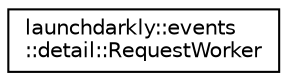 digraph "Graphical Class Hierarchy"
{
 // LATEX_PDF_SIZE
  edge [fontname="Helvetica",fontsize="10",labelfontname="Helvetica",labelfontsize="10"];
  node [fontname="Helvetica",fontsize="10",shape=record];
  rankdir="LR";
  Node0 [label="launchdarkly::events\l::detail::RequestWorker",height=0.2,width=0.4,color="black", fillcolor="white", style="filled",URL="$classlaunchdarkly_1_1events_1_1detail_1_1RequestWorker.html",tooltip=" "];
}
